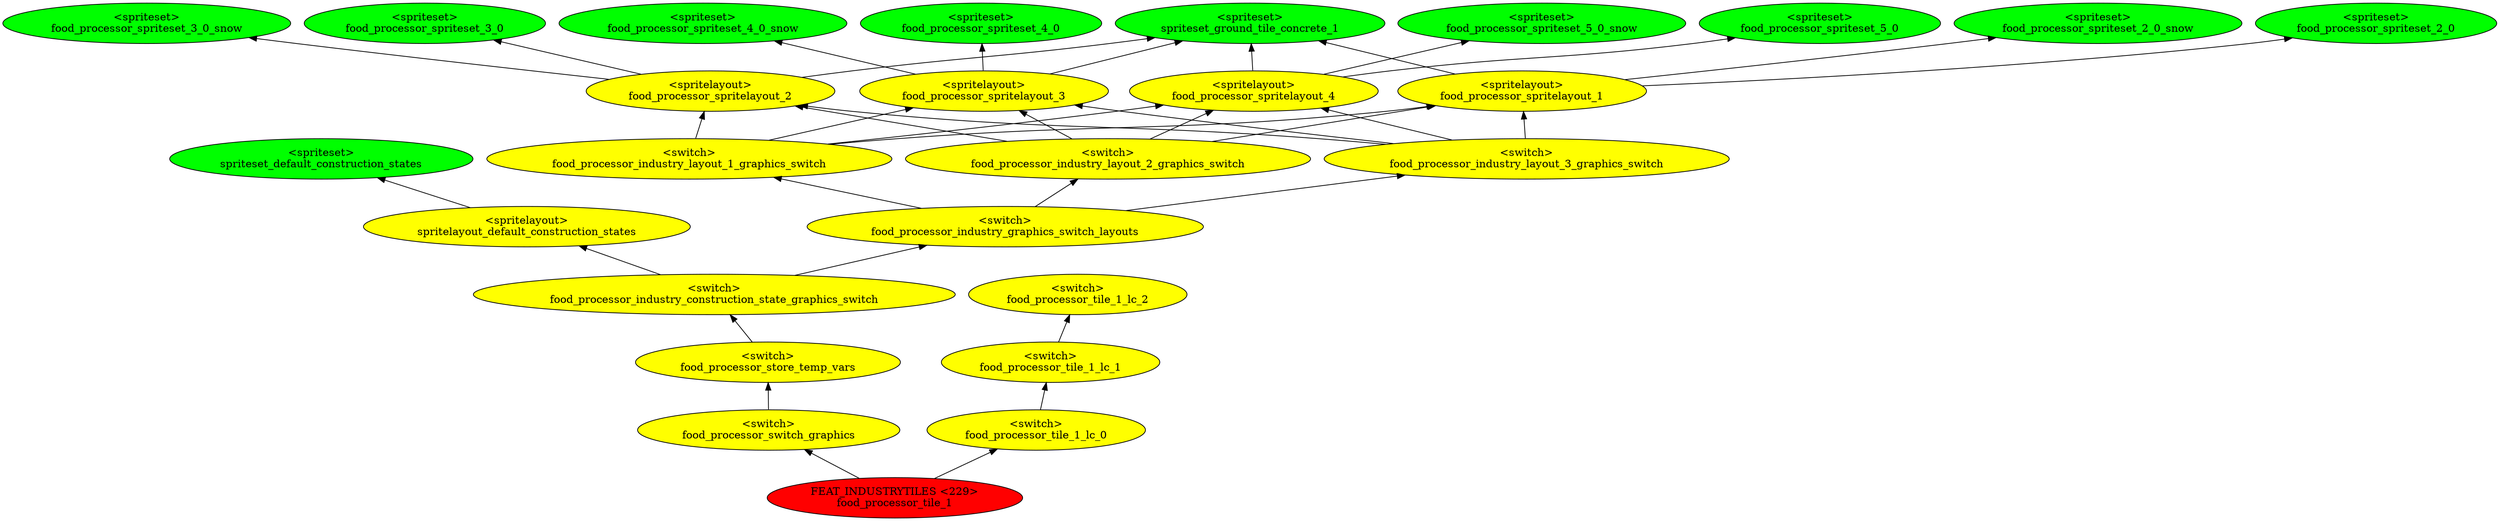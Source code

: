 digraph {
rankdir="BT"
spriteset_default_construction_states [fillcolor=green style="filled" label="<spriteset>\nspriteset_default_construction_states"]
spritelayout_default_construction_states [fillcolor=yellow style="filled" label="<spritelayout>\nspritelayout_default_construction_states"]
spriteset_ground_tile_concrete_1 [fillcolor=green style="filled" label="<spriteset>\nspriteset_ground_tile_concrete_1"]
food_processor_spriteset_2_0 [fillcolor=green style="filled" label="<spriteset>\nfood_processor_spriteset_2_0"]
food_processor_spriteset_2_0_snow [fillcolor=green style="filled" label="<spriteset>\nfood_processor_spriteset_2_0_snow"]
food_processor_spriteset_3_0 [fillcolor=green style="filled" label="<spriteset>\nfood_processor_spriteset_3_0"]
food_processor_spriteset_3_0_snow [fillcolor=green style="filled" label="<spriteset>\nfood_processor_spriteset_3_0_snow"]
food_processor_spriteset_4_0 [fillcolor=green style="filled" label="<spriteset>\nfood_processor_spriteset_4_0"]
food_processor_spriteset_4_0_snow [fillcolor=green style="filled" label="<spriteset>\nfood_processor_spriteset_4_0_snow"]
food_processor_spriteset_5_0 [fillcolor=green style="filled" label="<spriteset>\nfood_processor_spriteset_5_0"]
food_processor_spriteset_5_0_snow [fillcolor=green style="filled" label="<spriteset>\nfood_processor_spriteset_5_0_snow"]
food_processor_spritelayout_1 [fillcolor=yellow style="filled" label="<spritelayout>\nfood_processor_spritelayout_1"]
food_processor_spritelayout_2 [fillcolor=yellow style="filled" label="<spritelayout>\nfood_processor_spritelayout_2"]
food_processor_spritelayout_3 [fillcolor=yellow style="filled" label="<spritelayout>\nfood_processor_spritelayout_3"]
food_processor_spritelayout_4 [fillcolor=yellow style="filled" label="<spritelayout>\nfood_processor_spritelayout_4"]
food_processor_industry_layout_1_graphics_switch [fillcolor=yellow style="filled" label="<switch>\nfood_processor_industry_layout_1_graphics_switch"]
food_processor_industry_layout_2_graphics_switch [fillcolor=yellow style="filled" label="<switch>\nfood_processor_industry_layout_2_graphics_switch"]
food_processor_industry_layout_3_graphics_switch [fillcolor=yellow style="filled" label="<switch>\nfood_processor_industry_layout_3_graphics_switch"]
food_processor_industry_graphics_switch_layouts [fillcolor=yellow style="filled" label="<switch>\nfood_processor_industry_graphics_switch_layouts"]
food_processor_industry_construction_state_graphics_switch [fillcolor=yellow style="filled" label="<switch>\nfood_processor_industry_construction_state_graphics_switch"]
food_processor_store_temp_vars [fillcolor=yellow style="filled" label="<switch>\nfood_processor_store_temp_vars"]
food_processor_switch_graphics [fillcolor=yellow style="filled" label="<switch>\nfood_processor_switch_graphics"]
food_processor_tile_1_lc_2 [fillcolor=yellow style="filled" label="<switch>\nfood_processor_tile_1_lc_2"]
food_processor_tile_1_lc_1 [fillcolor=yellow style="filled" label="<switch>\nfood_processor_tile_1_lc_1"]
food_processor_tile_1_lc_0 [fillcolor=yellow style="filled" label="<switch>\nfood_processor_tile_1_lc_0"]
food_processor_tile_1 [fillcolor=red style="filled" label="FEAT_INDUSTRYTILES <229>\nfood_processor_tile_1"]
food_processor_industry_layout_1_graphics_switch->food_processor_spritelayout_2
food_processor_switch_graphics->food_processor_store_temp_vars
food_processor_spritelayout_1->food_processor_spriteset_2_0
food_processor_industry_graphics_switch_layouts->food_processor_industry_layout_3_graphics_switch
food_processor_store_temp_vars->food_processor_industry_construction_state_graphics_switch
food_processor_industry_layout_1_graphics_switch->food_processor_spritelayout_3
food_processor_spritelayout_3->spriteset_ground_tile_concrete_1
food_processor_spritelayout_2->food_processor_spriteset_3_0_snow
food_processor_spritelayout_2->food_processor_spriteset_3_0
food_processor_industry_graphics_switch_layouts->food_processor_industry_layout_2_graphics_switch
food_processor_industry_construction_state_graphics_switch->food_processor_industry_graphics_switch_layouts
food_processor_industry_layout_1_graphics_switch->food_processor_spritelayout_1
food_processor_spritelayout_4->spriteset_ground_tile_concrete_1
food_processor_industry_layout_2_graphics_switch->food_processor_spritelayout_3
food_processor_tile_1->food_processor_switch_graphics
food_processor_industry_layout_2_graphics_switch->food_processor_spritelayout_1
food_processor_spritelayout_4->food_processor_spriteset_5_0
food_processor_industry_layout_3_graphics_switch->food_processor_spritelayout_3
food_processor_spritelayout_1->spriteset_ground_tile_concrete_1
food_processor_spritelayout_2->spriteset_ground_tile_concrete_1
food_processor_industry_layout_2_graphics_switch->food_processor_spritelayout_4
food_processor_tile_1->food_processor_tile_1_lc_0
food_processor_spritelayout_1->food_processor_spriteset_2_0_snow
food_processor_tile_1_lc_1->food_processor_tile_1_lc_2
food_processor_tile_1_lc_0->food_processor_tile_1_lc_1
food_processor_industry_layout_2_graphics_switch->food_processor_spritelayout_2
food_processor_industry_construction_state_graphics_switch->spritelayout_default_construction_states
food_processor_industry_layout_1_graphics_switch->food_processor_spritelayout_4
food_processor_industry_layout_3_graphics_switch->food_processor_spritelayout_2
spritelayout_default_construction_states->spriteset_default_construction_states
food_processor_spritelayout_3->food_processor_spriteset_4_0_snow
food_processor_industry_graphics_switch_layouts->food_processor_industry_layout_1_graphics_switch
food_processor_spritelayout_4->food_processor_spriteset_5_0_snow
food_processor_industry_layout_3_graphics_switch->food_processor_spritelayout_4
food_processor_spritelayout_3->food_processor_spriteset_4_0
food_processor_industry_layout_3_graphics_switch->food_processor_spritelayout_1
}
